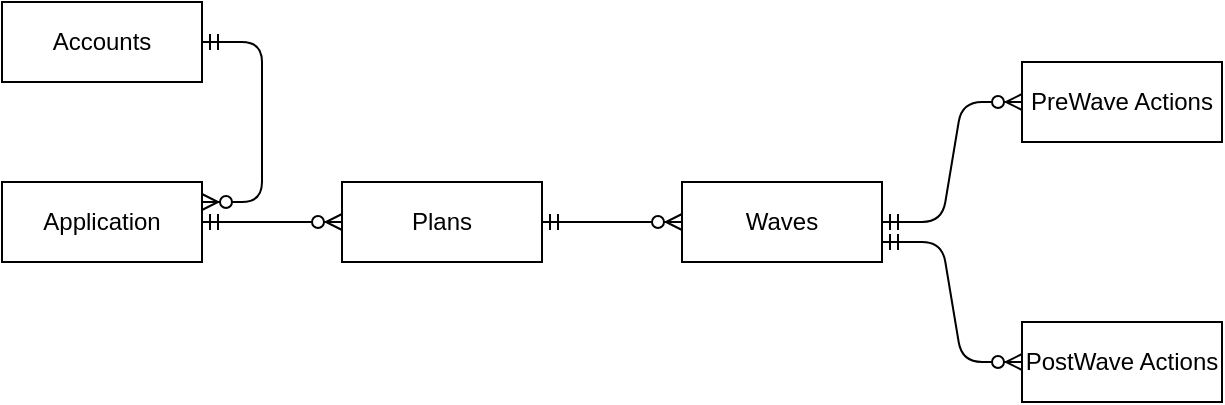 <mxfile version="14.5.1" type="device"><diagram id="x9NBitgSXs7wUZG1ZBv_" name="Page-1"><mxGraphModel dx="1106" dy="820" grid="1" gridSize="10" guides="1" tooltips="1" connect="1" arrows="1" fold="1" page="1" pageScale="1" pageWidth="850" pageHeight="1100" math="0" shadow="0"><root><mxCell id="0"/><mxCell id="1" parent="0"/><mxCell id="arOkrfY8ShVjMP5_-b4M-1" value="Application" style="whiteSpace=wrap;html=1;align=center;" parent="1" vertex="1"><mxGeometry x="100" y="300" width="100" height="40" as="geometry"/></mxCell><mxCell id="arOkrfY8ShVjMP5_-b4M-2" value="" style="edgeStyle=entityRelationEdgeStyle;fontSize=12;html=1;endArrow=ERzeroToMany;startArrow=ERmandOne;exitX=1;exitY=0.5;exitDx=0;exitDy=0;" parent="1" source="arOkrfY8ShVjMP5_-b4M-1" target="arOkrfY8ShVjMP5_-b4M-3" edge="1"><mxGeometry width="100" height="100" relative="1" as="geometry"><mxPoint x="370" y="560" as="sourcePoint"/><mxPoint x="320" y="320" as="targetPoint"/></mxGeometry></mxCell><mxCell id="arOkrfY8ShVjMP5_-b4M-3" value="Plans" style="whiteSpace=wrap;html=1;align=center;" parent="1" vertex="1"><mxGeometry x="270" y="300" width="100" height="40" as="geometry"/></mxCell><mxCell id="arOkrfY8ShVjMP5_-b4M-4" value="" style="edgeStyle=entityRelationEdgeStyle;fontSize=12;html=1;endArrow=ERzeroToMany;startArrow=ERmandOne;" parent="1" source="arOkrfY8ShVjMP5_-b4M-3" target="arOkrfY8ShVjMP5_-b4M-5" edge="1"><mxGeometry width="100" height="100" relative="1" as="geometry"><mxPoint x="430" y="330" as="sourcePoint"/><mxPoint x="450" y="320" as="targetPoint"/></mxGeometry></mxCell><mxCell id="arOkrfY8ShVjMP5_-b4M-5" value="Waves" style="whiteSpace=wrap;html=1;align=center;" parent="1" vertex="1"><mxGeometry x="440" y="300" width="100" height="40" as="geometry"/></mxCell><mxCell id="arOkrfY8ShVjMP5_-b4M-6" value="PreWave Actions" style="whiteSpace=wrap;html=1;align=center;" parent="1" vertex="1"><mxGeometry x="610" y="240" width="100" height="40" as="geometry"/></mxCell><mxCell id="arOkrfY8ShVjMP5_-b4M-7" value="PostWave Actions" style="whiteSpace=wrap;html=1;align=center;" parent="1" vertex="1"><mxGeometry x="610" y="370" width="100" height="40" as="geometry"/></mxCell><mxCell id="arOkrfY8ShVjMP5_-b4M-9" value="" style="edgeStyle=entityRelationEdgeStyle;fontSize=12;html=1;endArrow=ERzeroToMany;startArrow=ERmandOne;exitX=1;exitY=0.5;exitDx=0;exitDy=0;entryX=0;entryY=0.5;entryDx=0;entryDy=0;" parent="1" source="arOkrfY8ShVjMP5_-b4M-5" target="arOkrfY8ShVjMP5_-b4M-6" edge="1"><mxGeometry width="100" height="100" relative="1" as="geometry"><mxPoint x="760" y="319.5" as="sourcePoint"/><mxPoint x="830" y="319.5" as="targetPoint"/></mxGeometry></mxCell><mxCell id="arOkrfY8ShVjMP5_-b4M-11" value="" style="edgeStyle=entityRelationEdgeStyle;fontSize=12;html=1;endArrow=ERzeroToMany;startArrow=ERmandOne;exitX=1;exitY=0.75;exitDx=0;exitDy=0;entryX=0;entryY=0.5;entryDx=0;entryDy=0;" parent="1" source="arOkrfY8ShVjMP5_-b4M-5" target="arOkrfY8ShVjMP5_-b4M-7" edge="1"><mxGeometry width="100" height="100" relative="1" as="geometry"><mxPoint x="570" y="530" as="sourcePoint"/><mxPoint x="640" y="480" as="targetPoint"/></mxGeometry></mxCell><mxCell id="Ss0aSCjsgXtRWjLrByqe-1" value="Accounts" style="whiteSpace=wrap;html=1;align=center;" vertex="1" parent="1"><mxGeometry x="100" y="210" width="100" height="40" as="geometry"/></mxCell><mxCell id="Ss0aSCjsgXtRWjLrByqe-4" value="" style="edgeStyle=entityRelationEdgeStyle;fontSize=12;html=1;endArrow=ERzeroToMany;startArrow=ERmandOne;entryX=1;entryY=0.25;entryDx=0;entryDy=0;" edge="1" parent="1" source="Ss0aSCjsgXtRWjLrByqe-1" target="arOkrfY8ShVjMP5_-b4M-1"><mxGeometry width="100" height="100" relative="1" as="geometry"><mxPoint x="370" y="470" as="sourcePoint"/><mxPoint x="470" y="370" as="targetPoint"/></mxGeometry></mxCell></root></mxGraphModel></diagram></mxfile>